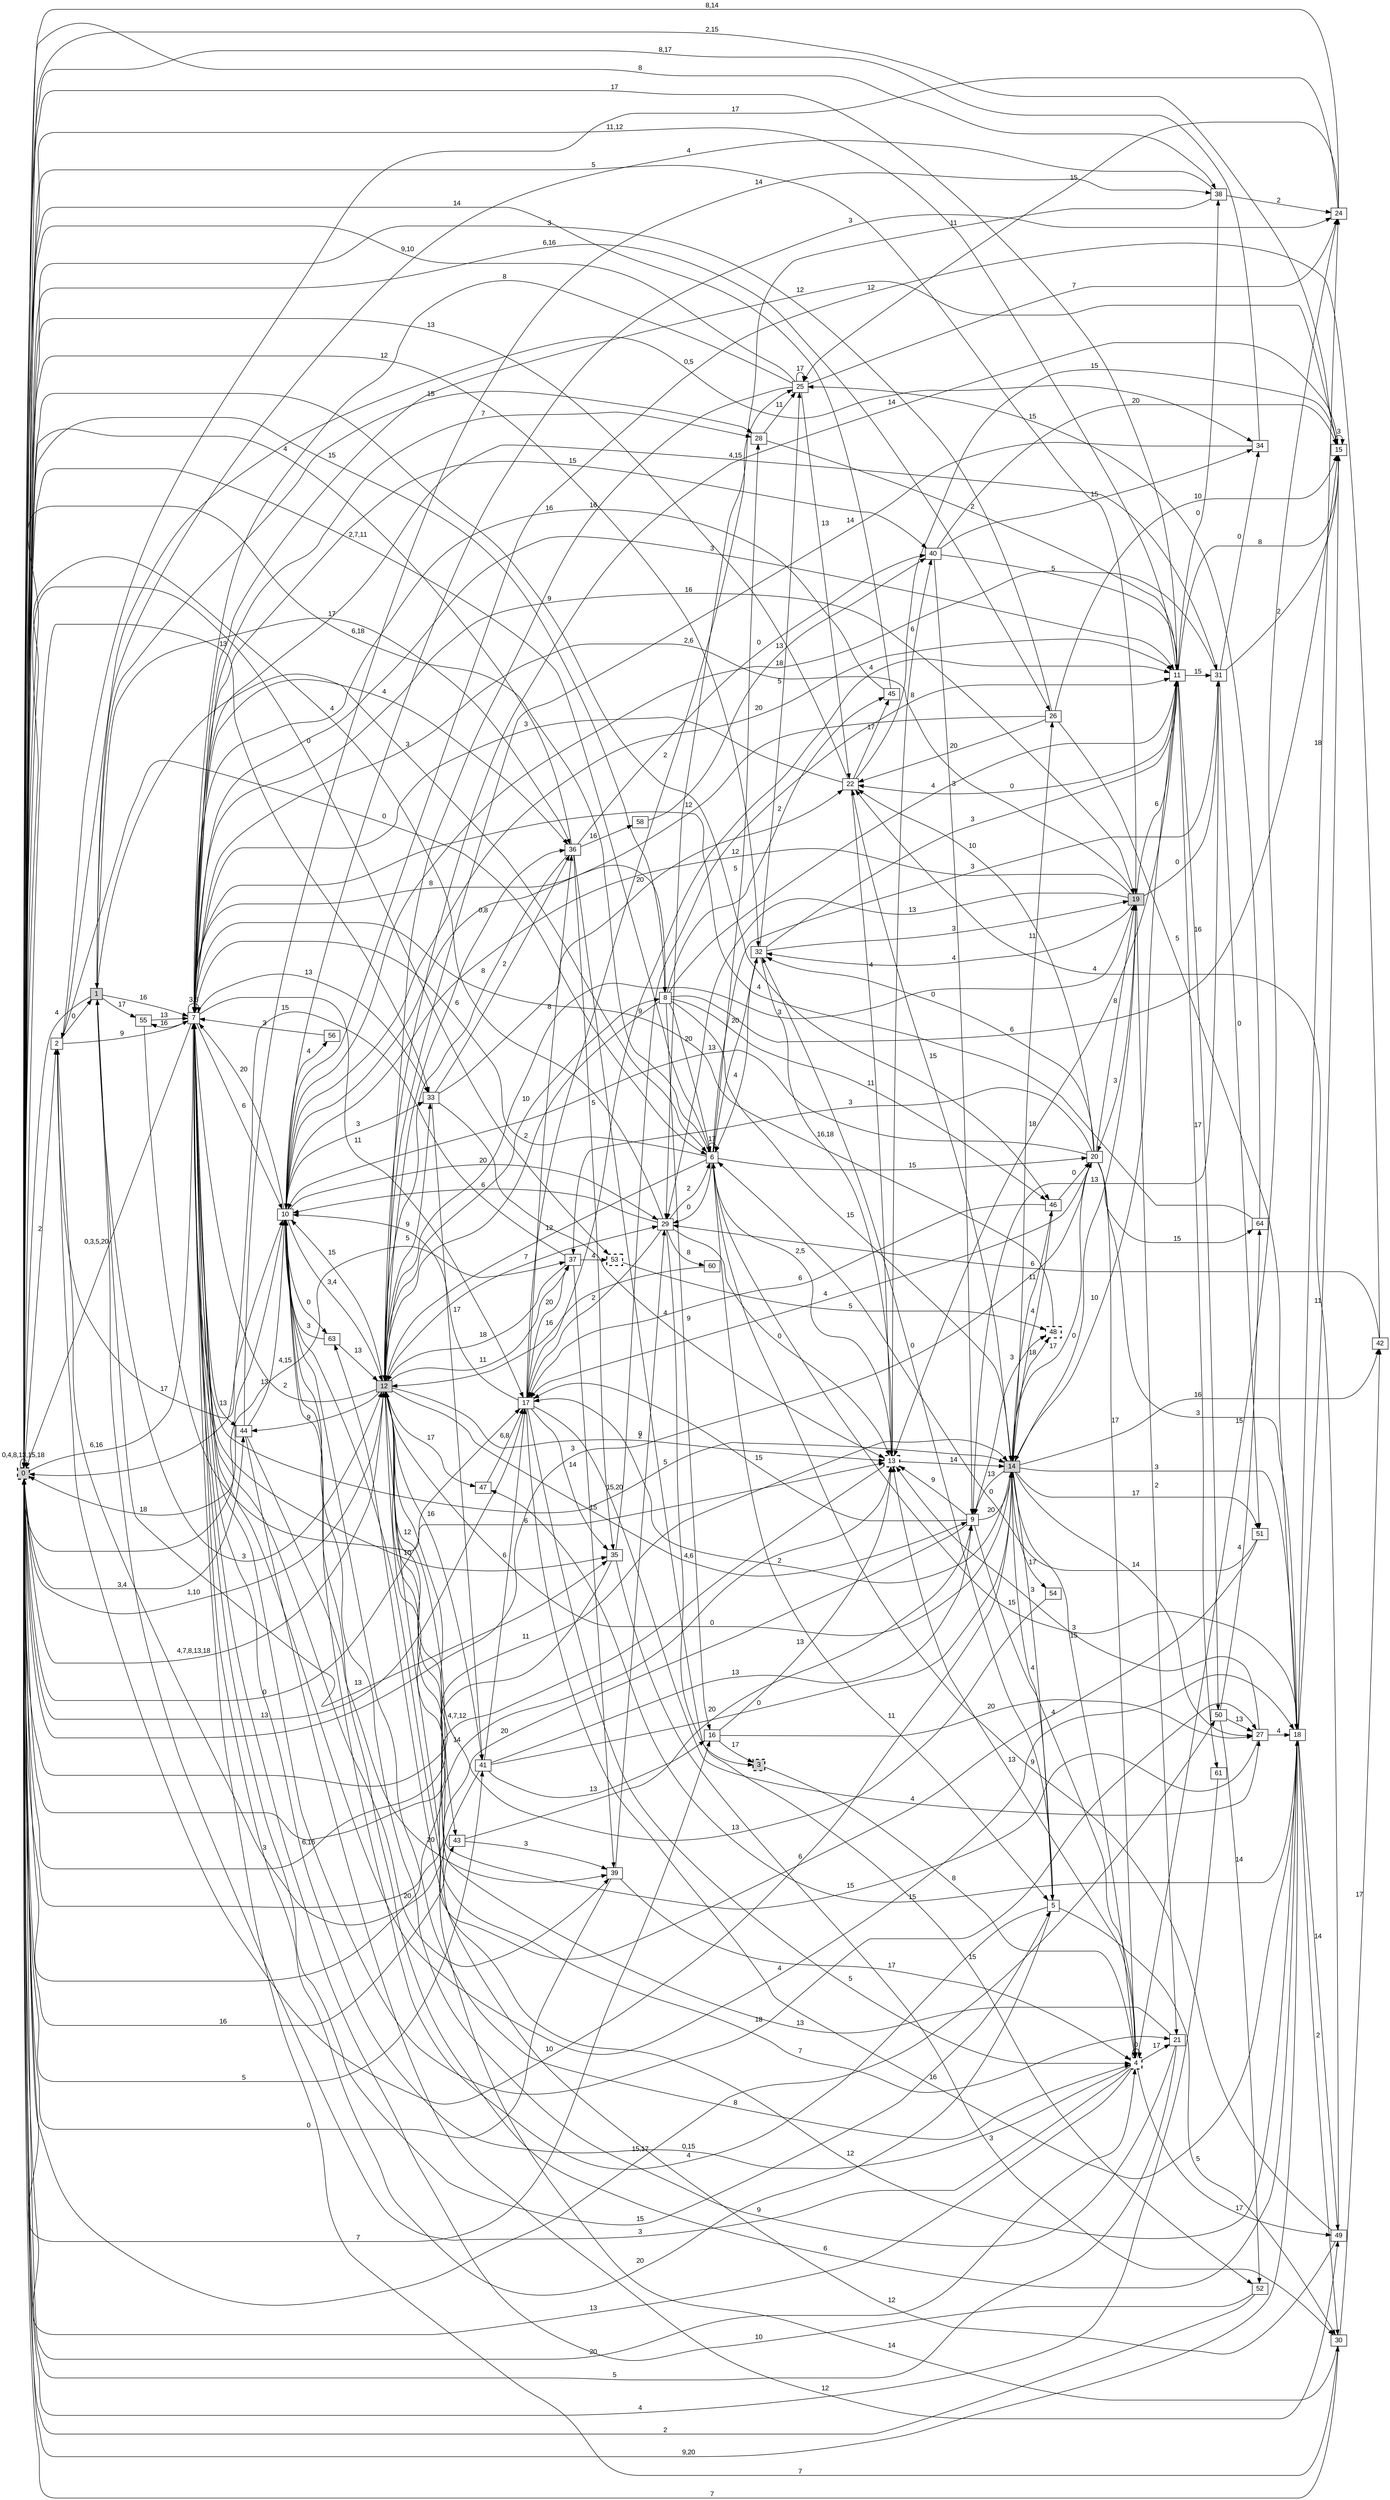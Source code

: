 digraph "NDFA" {
  rankdir=LR
  node [shape=box width=0.1 height=0.1 fontname=Arial]
  edge [fontname=Arial]
/* Estados */
 s0 [label="0" style="filled,bold,dashed"] /* I:1 F:1 D:0 */
 s1 [label="1" style="filled"] /* I:1 F:0 D:0 */
 s2 [label="2" ] /* I:0 F:0 D:0 */
 s3 [label="3" style="filled,bold,dashed"] /* I:1 F:1 D:0 */
 s4 [label="4" style="bold,dashed"] /* I:0 F:1 D:0 */
 s5 [label="5" ] /* I:0 F:0 D:0 */
 s6 [label="6" ] /* I:0 F:0 D:0 */
 s7 [label="7" ] /* I:0 F:0 D:0 */
 s8 [label="8" ] /* I:0 F:0 D:0 */
 s9 [label="9" ] /* I:0 F:0 D:0 */
 s10 [label="10" ] /* I:0 F:0 D:0 */
 s11 [label="11" ] /* I:0 F:0 D:0 */
 s12 [label="12" style="filled"] /* I:1 F:0 D:0 */
 s13 [label="13" style="bold,dashed"] /* I:0 F:1 D:0 */
 s14 [label="14" style="filled"] /* I:1 F:0 D:0 */
 s15 [label="15" ] /* I:0 F:0 D:0 */
 s16 [label="16" ] /* I:0 F:0 D:0 */
 s17 [label="17" ] /* I:0 F:0 D:0 */
 s18 [label="18" ] /* I:0 F:0 D:0 */
 s19 [label="19" style="filled"] /* I:1 F:0 D:0 */
 s20 [label="20" ] /* I:0 F:0 D:0 */
 s21 [label="21" ] /* I:0 F:0 D:0 */
 s22 [label="22" ] /* I:0 F:0 D:0 */
 s24 [label="24" ] /* I:0 F:0 D:0 */
 s25 [label="25" ] /* I:0 F:0 D:0 */
 s26 [label="26" ] /* I:0 F:0 D:0 */
 s27 [label="27" ] /* I:0 F:0 D:0 */
 s28 [label="28" ] /* I:0 F:0 D:0 */
 s29 [label="29" ] /* I:0 F:0 D:0 */
 s30 [label="30" ] /* I:0 F:0 D:0 */
 s31 [label="31" ] /* I:0 F:0 D:0 */
 s32 [label="32" ] /* I:0 F:0 D:0 */
 s33 [label="33" ] /* I:0 F:0 D:0 */
 s34 [label="34" ] /* I:0 F:0 D:0 */
 s35 [label="35" ] /* I:0 F:0 D:0 */
 s36 [label="36" ] /* I:0 F:0 D:0 */
 s37 [label="37" ] /* I:0 F:0 D:0 */
 s38 [label="38" ] /* I:0 F:0 D:0 */
 s39 [label="39" ] /* I:0 F:0 D:0 */
 s40 [label="40" ] /* I:0 F:0 D:0 */
 s41 [label="41" ] /* I:0 F:0 D:0 */
 s42 [label="42" ] /* I:0 F:0 D:0 */
 s43 [label="43" ] /* I:0 F:0 D:0 */
 s44 [label="44" ] /* I:0 F:0 D:0 */
 s45 [label="45" ] /* I:0 F:0 D:0 */
 s46 [label="46" ] /* I:0 F:0 D:0 */
 s47 [label="47" ] /* I:0 F:0 D:0 */
 s48 [label="48" style="bold,dashed"] /* I:0 F:1 D:0 */
 s49 [label="49" ] /* I:0 F:0 D:0 */
 s50 [label="50" ] /* I:0 F:0 D:0 */
 s51 [label="51" ] /* I:0 F:0 D:0 */
 s52 [label="52" ] /* I:0 F:0 D:0 */
 s53 [label="53" style="bold,dashed"] /* I:0 F:1 D:0 */
 s54 [label="54" ] /* I:0 F:0 D:0 */
 s55 [label="55" ] /* I:0 F:0 D:0 */
 s56 [label="56" ] /* I:0 F:0 D:0 */
 s58 [label="58" ] /* I:0 F:0 D:0 */
 s60 [label="60" ] /* I:0 F:0 D:0 */
 s61 [label="61" ] /* I:0 F:0 D:0 */
 s63 [label="63" ] /* I:0 F:0 D:0 */
 s64 [label="64" ] /* I:0 F:0 D:0 */
/* Transiciones */
  s0 -> s0 [label="0,4,8,13,15,18"]
  s0 -> s2 [label="2"]
  s0 -> s4 [label="20"]
  s0 -> s6 [label="2,7,11"]
  s0 -> s7 [label="6,16"]
  s0 -> s8 [label="15"]
  s0 -> s11 [label="17"]
  s0 -> s12 [label="1,10"]
  s0 -> s13 [label="14"]
  s0 -> s14 [label="11"]
  s0 -> s16 [label="7"]
  s0 -> s17 [label="0"]
  s0 -> s18 [label="9,20"]
  s0 -> s19 [label="5"]
  s0 -> s20 [label="3"]
  s0 -> s26 [label="6,16"]
  s0 -> s32 [label="12"]
  s0 -> s33 [label="13"]
  s0 -> s37 [label="4,15"]
  s0 -> s38 [label="8"]
  s0 -> s41 [label="5"]
  s0 -> s43 [label="16"]
  s0 -> s44 [label="3,4"]
  s0 -> s46 [label="9"]
  s0 -> s50 [label="15,17"]
  s0 -> s53 [label="0"]
  s1 -> s0 [label="4"]
  s1 -> s6 [label="3"]
  s1 -> s7 [label="16"]
  s1 -> s12 [label="3"]
  s1 -> s28 [label="15"]
  s1 -> s35 [label="13"]
  s1 -> s36 [label="17"]
  s1 -> s55 [label="17"]
  s2 -> s1 [label="0"]
  s2 -> s6 [label="0"]
  s2 -> s7 [label="9"]
  s2 -> s10 [label="17"]
  s2 -> s34 [label="0,5"]
  s3 -> s4 [label="8"]
  s4 -> s0 [label="13"]
  s4 -> s1 [label="3"]
  s4 -> s4 [label="0"]
  s4 -> s7 [label="0,15"]
  s4 -> s13 [label="13"]
  s4 -> s21 [label="17"]
  s4 -> s24 [label="15"]
  s4 -> s49 [label="17"]
  s5 -> s7 [label="20"]
  s5 -> s10 [label="4"]
  s5 -> s14 [label="4"]
  s5 -> s30 [label="5"]
  s5 -> s32 [label="0"]
  s6 -> s0 [label="6,18"]
  s6 -> s5 [label="11"]
  s6 -> s6 [label="17"]
  s6 -> s7 [label="6"]
  s6 -> s12 [label="12"]
  s6 -> s13 [label="2,5"]
  s6 -> s20 [label="15"]
  s6 -> s28 [label="5"]
  s6 -> s29 [label="0"]
  s6 -> s31 [label="3"]
  s6 -> s32 [label="20"]
  s7 -> s0 [label="0,3,5,20"]
  s7 -> s5 [label="15"]
  s7 -> s7 [label="3,6"]
  s7 -> s8 [label="8"]
  s7 -> s10 [label="6"]
  s7 -> s11 [label="3"]
  s7 -> s14 [label="15,20"]
  s7 -> s17 [label="11"]
  s7 -> s18 [label="4"]
  s7 -> s19 [label="16"]
  s7 -> s27 [label="18"]
  s7 -> s28 [label="7"]
  s7 -> s30 [label="7"]
  s7 -> s31 [label="4,15"]
  s7 -> s33 [label="13"]
  s7 -> s35 [label="10"]
  s7 -> s36 [label="4"]
  s7 -> s39 [label="20"]
  s7 -> s40 [label="15"]
  s7 -> s44 [label="13"]
  s7 -> s55 [label="16"]
  s8 -> s6 [label="20"]
  s8 -> s11 [label="4"]
  s8 -> s12 [label="2"]
  s8 -> s14 [label="15"]
  s8 -> s15 [label="6"]
  s8 -> s16 [label="9"]
  s8 -> s45 [label="2"]
  s8 -> s46 [label="11"]
  s9 -> s0 [label="20"]
  s9 -> s4 [label="4"]
  s9 -> s13 [label="9"]
  s9 -> s14 [label="20"]
  s9 -> s17 [label="15"]
  s9 -> s48 [label="3"]
  s10 -> s0 [label="18"]
  s10 -> s4 [label="8"]
  s10 -> s7 [label="20"]
  s10 -> s11 [label="20"]
  s10 -> s12 [label="3,4"]
  s10 -> s24 [label="3"]
  s10 -> s29 [label="20"]
  s10 -> s33 [label="3"]
  s10 -> s56 [label="4"]
  s10 -> s63 [label="0"]
  s11 -> s0 [label="11,12"]
  s11 -> s13 [label="18"]
  s11 -> s14 [label="10"]
  s11 -> s15 [label="8"]
  s11 -> s22 [label="0"]
  s11 -> s31 [label="15"]
  s11 -> s38 [label="0"]
  s11 -> s50 [label="16"]
  s11 -> s61 [label="17"]
  s12 -> s0 [label="4,7,8,13,18"]
  s12 -> s7 [label="2"]
  s12 -> s8 [label="10"]
  s12 -> s9 [label="4,6"]
  s12 -> s10 [label="15"]
  s12 -> s13 [label="2"]
  s12 -> s19 [label="3"]
  s12 -> s21 [label="7"]
  s12 -> s29 [label="7"]
  s12 -> s33 [label="5"]
  s12 -> s36 [label="0,8"]
  s12 -> s37 [label="11"]
  s12 -> s41 [label="16"]
  s12 -> s43 [label="12"]
  s12 -> s44 [label="9"]
  s12 -> s47 [label="17"]
  s13 -> s0 [label="4,7,12"]
  s13 -> s14 [label="14"]
  s13 -> s40 [label="6"]
  s14 -> s2 [label="10"]
  s14 -> s4 [label="15"]
  s14 -> s5 [label="3"]
  s14 -> s9 [label="13"]
  s14 -> s12 [label="0"]
  s14 -> s17 [label="2"]
  s14 -> s18 [label="3"]
  s14 -> s19 [label="0"]
  s14 -> s22 [label="15"]
  s14 -> s26 [label="11"]
  s14 -> s27 [label="14"]
  s14 -> s42 [label="16"]
  s14 -> s46 [label="11"]
  s14 -> s48 [label="18"]
  s14 -> s51 [label="17"]
  s14 -> s54 [label="17"]
  s15 -> s0 [label="2,15"]
  s15 -> s7 [label="12"]
  s15 -> s12 [label="14"]
  s15 -> s15 [label="3"]
  s16 -> s3 [label="17"]
  s16 -> s13 [label="13"]
  s16 -> s27 [label="20"]
  s17 -> s0 [label="13"]
  s17 -> s4 [label="5"]
  s17 -> s10 [label="9"]
  s17 -> s11 [label="4"]
  s17 -> s18 [label="16"]
  s17 -> s25 [label="2"]
  s17 -> s27 [label="4"]
  s17 -> s35 [label="14"]
  s17 -> s36 [label="8"]
  s17 -> s37 [label="20"]
  s18 -> s6 [label="15"]
  s18 -> s10 [label="6"]
  s18 -> s15 [label="11"]
  s18 -> s24 [label="18"]
  s18 -> s30 [label="2"]
  s18 -> s47 [label="15"]
  s18 -> s49 [label="14"]
  s18 -> s63 [label="12"]
  s19 -> s7 [label="2,6"]
  s19 -> s10 [label="12"]
  s19 -> s11 [label="6"]
  s19 -> s20 [label="3"]
  s19 -> s21 [label="2"]
  s19 -> s29 [label="13"]
  s19 -> s31 [label="0"]
  s19 -> s32 [label="4"]
  s20 -> s4 [label="17"]
  s20 -> s10 [label="13"]
  s20 -> s14 [label="17"]
  s20 -> s17 [label="4"]
  s20 -> s18 [label="3"]
  s20 -> s19 [label="8"]
  s20 -> s22 [label="10"]
  s20 -> s32 [label="0"]
  s20 -> s37 [label="3"]
  s20 -> s64 [label="15"]
  s21 -> s0 [label="5"]
  s21 -> s10 [label="9"]
  s21 -> s12 [label="13"]
  s22 -> s0 [label="13"]
  s22 -> s7 [label="3"]
  s22 -> s13 [label="4"]
  s22 -> s15 [label="15"]
  s22 -> s45 [label="17"]
  s24 -> s0 [label="8,14"]
  s24 -> s2 [label="17"]
  s24 -> s25 [label="15"]
  s25 -> s0 [label="9,10"]
  s25 -> s7 [label="8"]
  s25 -> s12 [label="16"]
  s25 -> s22 [label="13"]
  s25 -> s24 [label="7"]
  s25 -> s25 [label="17"]
  s26 -> s0 [label="3"]
  s26 -> s10 [label="12"]
  s26 -> s15 [label="10"]
  s26 -> s18 [label="5"]
  s26 -> s22 [label="20"]
  s27 -> s12 [label="15"]
  s27 -> s13 [label="3"]
  s27 -> s18 [label="4"]
  s28 -> s11 [label="2"]
  s28 -> s25 [label="11"]
  s29 -> s0 [label="4"]
  s29 -> s6 [label="2"]
  s29 -> s10 [label="6"]
  s29 -> s13 [label="0"]
  s29 -> s17 [label="2"]
  s29 -> s52 [label="15"]
  s29 -> s60 [label="8"]
  s30 -> s0 [label="7"]
  s30 -> s12 [label="14"]
  s30 -> s42 [label="17"]
  s31 -> s9 [label="13"]
  s31 -> s10 [label="18"]
  s31 -> s15 [label="2"]
  s31 -> s34 [label="0"]
  s31 -> s51 [label="0"]
  s32 -> s6 [label="4"]
  s32 -> s11 [label="3"]
  s32 -> s13 [label="16,18"]
  s32 -> s19 [label="3"]
  s32 -> s25 [label="5"]
  s33 -> s13 [label="4"]
  s33 -> s22 [label="20"]
  s33 -> s36 [label="2"]
  s33 -> s41 [label="17"]
  s34 -> s0 [label="8,17"]
  s34 -> s12 [label="14"]
  s35 -> s0 [label="6,16"]
  s35 -> s11 [label="8"]
  s35 -> s30 [label="3"]
  s36 -> s0 [label="4"]
  s36 -> s3 [label="5"]
  s36 -> s12 [label="8"]
  s36 -> s35 [label="5"]
  s36 -> s40 [label="0"]
  s36 -> s58 [label="16"]
  s37 -> s0 [label="15"]
  s37 -> s12 [label="18"]
  s37 -> s39 [label="15"]
  s37 -> s53 [label="4"]
  s38 -> s1 [label="4"]
  s38 -> s24 [label="2"]
  s38 -> s29 [label="11"]
  s39 -> s0 [label="0"]
  s39 -> s4 [label="17"]
  s39 -> s29 [label="0"]
  s40 -> s9 [label="3"]
  s40 -> s11 [label="5"]
  s40 -> s15 [label="20"]
  s40 -> s34 [label="15"]
  s41 -> s2 [label="3"]
  s41 -> s9 [label="13"]
  s41 -> s14 [label="0"]
  s41 -> s16 [label="13"]
  s41 -> s17 [label="6"]
  s42 -> s10 [label="12"]
  s42 -> s29 [label="6"]
  s43 -> s9 [label="20"]
  s43 -> s39 [label="3"]
  s44 -> s10 [label="13"]
  s44 -> s38 [label="14"]
  s44 -> s39 [label="20"]
  s44 -> s49 [label="12"]
  s45 -> s0 [label="14"]
  s45 -> s7 [label="16"]
  s46 -> s14 [label="4"]
  s46 -> s17 [label="6"]
  s46 -> s20 [label="0"]
  s47 -> s17 [label="6,8"]
  s48 -> s7 [label="9"]
  s49 -> s6 [label="9"]
  s49 -> s12 [label="12"]
  s49 -> s22 [label="4"]
  s50 -> s27 [label="13"]
  s50 -> s52 [label="14"]
  s50 -> s64 [label="4"]
  s51 -> s6 [label="0"]
  s51 -> s10 [label="6"]
  s52 -> s0 [label="2"]
  s52 -> s7 [label="10"]
  s53 -> s48 [label="5"]
  s54 -> s12 [label="13"]
  s55 -> s7 [label="13"]
  s55 -> s13 [label="6"]
  s56 -> s7 [label="3"]
  s58 -> s40 [label="13"]
  s60 -> s12 [label="16"]
  s61 -> s0 [label="4"]
  s63 -> s10 [label="3"]
  s63 -> s12 [label="13"]
  s64 -> s7 [label="4"]
  s64 -> s25 [label="15"]
}
